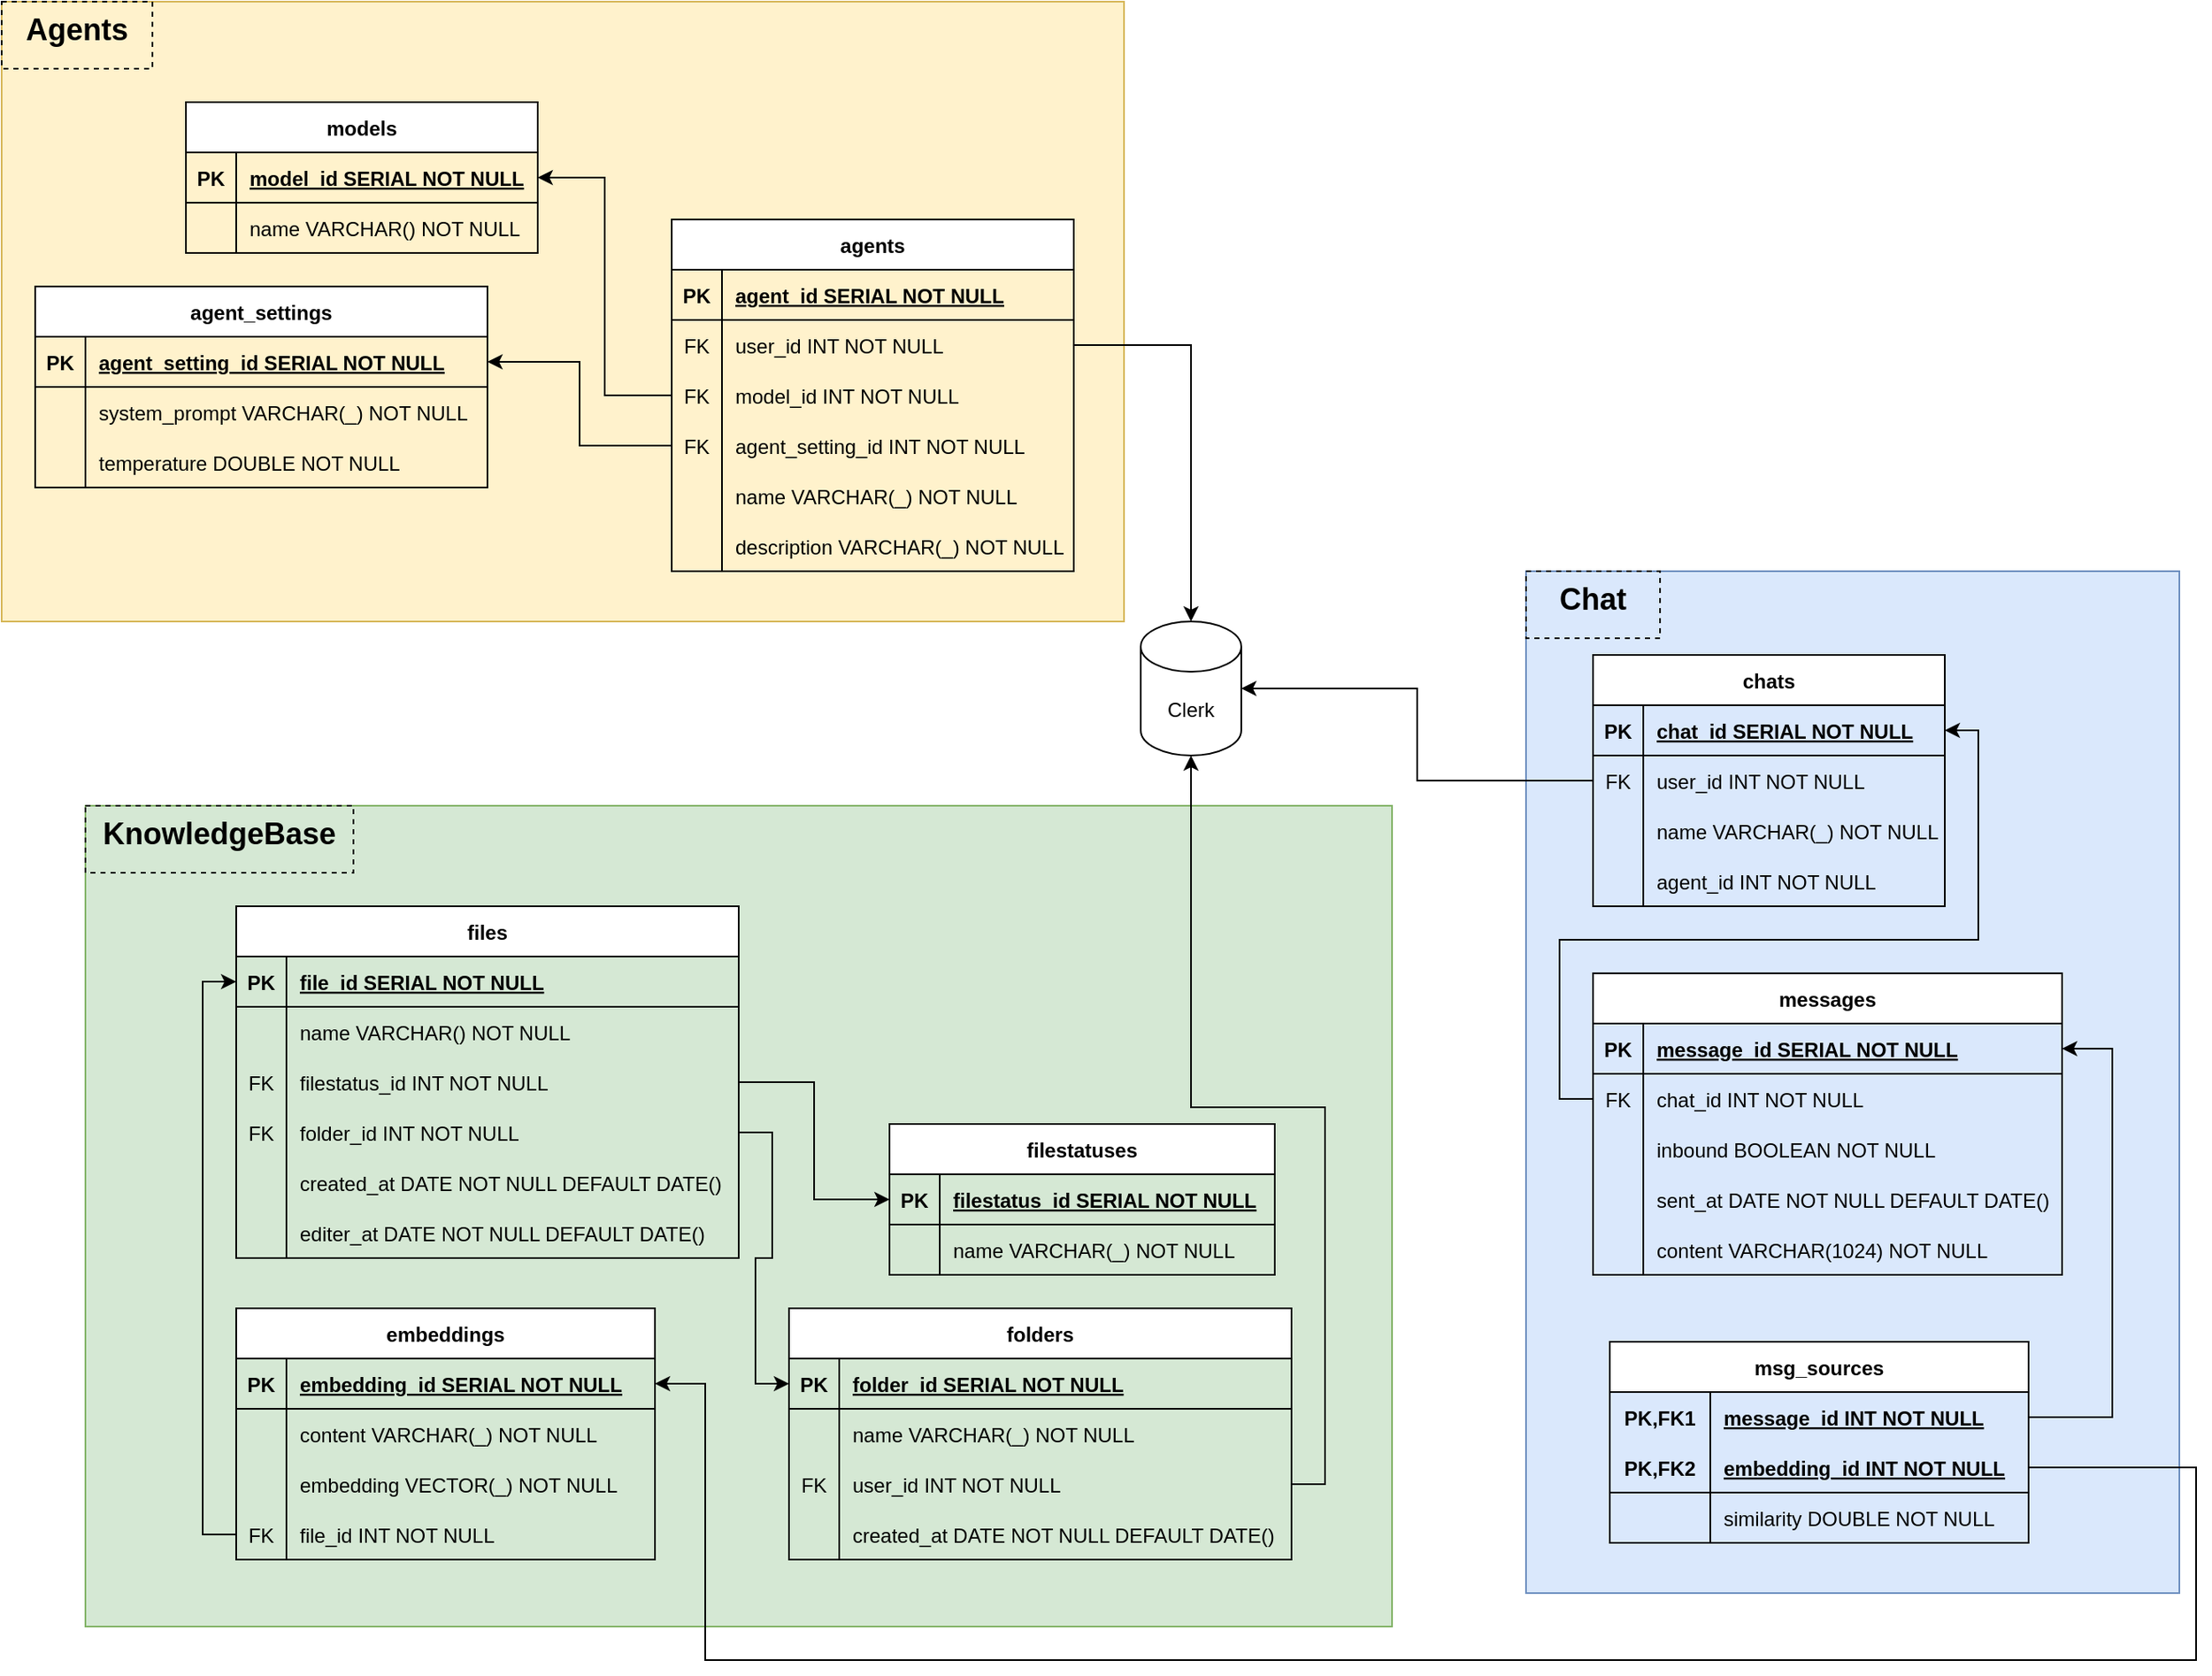 <mxfile version="20.7.4" type="device"><diagram id="R2lEEEUBdFMjLlhIrx00" name="Page-1"><mxGraphModel dx="3102" dy="2002" grid="1" gridSize="10" guides="1" tooltips="1" connect="1" arrows="1" fold="1" page="1" pageScale="1" pageWidth="850" pageHeight="1100" math="0" shadow="0" extFonts="Permanent Marker^https://fonts.googleapis.com/css?family=Permanent+Marker"><root><mxCell id="0"/><mxCell id="1" parent="0"/><mxCell id="y7UQ3HPfidDf8uM32v_z-176" value="" style="rounded=0;whiteSpace=wrap;html=1;sketch=0;hachureGap=4;jiggle=2;curveFitting=1;fontFamily=Helvetica;fontSize=12;fillColor=#fff2cc;strokeColor=#d6b656;" parent="1" vertex="1"><mxGeometry x="-760" y="-310" width="670" height="370" as="geometry"/></mxCell><mxCell id="y7UQ3HPfidDf8uM32v_z-125" value="" style="rounded=0;whiteSpace=wrap;html=1;sketch=0;hachureGap=4;jiggle=2;curveFitting=1;fontFamily=Helvetica;fontSize=12;fillColor=#dae8fc;strokeColor=#6c8ebf;" parent="1" vertex="1"><mxGeometry x="150" y="30" width="390" height="610" as="geometry"/></mxCell><mxCell id="y7UQ3HPfidDf8uM32v_z-81" value="" style="rounded=0;whiteSpace=wrap;html=1;glass=0;shadow=0;fillColor=#d5e8d4;strokeColor=#82b366;" parent="1" vertex="1"><mxGeometry x="-710" y="170" width="780" height="490" as="geometry"/></mxCell><mxCell id="u6-7gIGGyi20S_E8G9i2-14" value="messages" style="shape=table;startSize=30;container=1;collapsible=1;childLayout=tableLayout;fixedRows=1;rowLines=0;fontStyle=1;align=center;resizeLast=1;" parent="1" vertex="1"><mxGeometry x="190" y="270" width="280" height="180" as="geometry"/></mxCell><mxCell id="u6-7gIGGyi20S_E8G9i2-15" value="" style="shape=tableRow;horizontal=0;startSize=0;swimlaneHead=0;swimlaneBody=0;fillColor=none;collapsible=0;dropTarget=0;points=[[0,0.5],[1,0.5]];portConstraint=eastwest;top=0;left=0;right=0;bottom=1;" parent="u6-7gIGGyi20S_E8G9i2-14" vertex="1"><mxGeometry y="30" width="280" height="30" as="geometry"/></mxCell><mxCell id="u6-7gIGGyi20S_E8G9i2-16" value="PK" style="shape=partialRectangle;connectable=0;fillColor=none;top=0;left=0;bottom=0;right=0;fontStyle=1;overflow=hidden;" parent="u6-7gIGGyi20S_E8G9i2-15" vertex="1"><mxGeometry width="30" height="30" as="geometry"><mxRectangle width="30" height="30" as="alternateBounds"/></mxGeometry></mxCell><mxCell id="u6-7gIGGyi20S_E8G9i2-17" value="message_id SERIAL NOT NULL" style="shape=partialRectangle;connectable=0;fillColor=none;top=0;left=0;bottom=0;right=0;align=left;spacingLeft=6;fontStyle=5;overflow=hidden;" parent="u6-7gIGGyi20S_E8G9i2-15" vertex="1"><mxGeometry x="30" width="250" height="30" as="geometry"><mxRectangle width="250" height="30" as="alternateBounds"/></mxGeometry></mxCell><mxCell id="u6-7gIGGyi20S_E8G9i2-18" value="" style="shape=tableRow;horizontal=0;startSize=0;swimlaneHead=0;swimlaneBody=0;fillColor=none;collapsible=0;dropTarget=0;points=[[0,0.5],[1,0.5]];portConstraint=eastwest;top=0;left=0;right=0;bottom=0;" parent="u6-7gIGGyi20S_E8G9i2-14" vertex="1"><mxGeometry y="60" width="280" height="30" as="geometry"/></mxCell><mxCell id="u6-7gIGGyi20S_E8G9i2-19" value="FK" style="shape=partialRectangle;connectable=0;fillColor=none;top=0;left=0;bottom=0;right=0;editable=1;overflow=hidden;" parent="u6-7gIGGyi20S_E8G9i2-18" vertex="1"><mxGeometry width="30" height="30" as="geometry"><mxRectangle width="30" height="30" as="alternateBounds"/></mxGeometry></mxCell><mxCell id="u6-7gIGGyi20S_E8G9i2-20" value="chat_id INT NOT NULL" style="shape=partialRectangle;connectable=0;fillColor=none;top=0;left=0;bottom=0;right=0;align=left;spacingLeft=6;overflow=hidden;" parent="u6-7gIGGyi20S_E8G9i2-18" vertex="1"><mxGeometry x="30" width="250" height="30" as="geometry"><mxRectangle width="250" height="30" as="alternateBounds"/></mxGeometry></mxCell><mxCell id="u6-7gIGGyi20S_E8G9i2-21" value="" style="shape=tableRow;horizontal=0;startSize=0;swimlaneHead=0;swimlaneBody=0;fillColor=none;collapsible=0;dropTarget=0;points=[[0,0.5],[1,0.5]];portConstraint=eastwest;top=0;left=0;right=0;bottom=0;" parent="u6-7gIGGyi20S_E8G9i2-14" vertex="1"><mxGeometry y="90" width="280" height="30" as="geometry"/></mxCell><mxCell id="u6-7gIGGyi20S_E8G9i2-22" value="" style="shape=partialRectangle;connectable=0;fillColor=none;top=0;left=0;bottom=0;right=0;editable=1;overflow=hidden;" parent="u6-7gIGGyi20S_E8G9i2-21" vertex="1"><mxGeometry width="30" height="30" as="geometry"><mxRectangle width="30" height="30" as="alternateBounds"/></mxGeometry></mxCell><mxCell id="u6-7gIGGyi20S_E8G9i2-23" value="inbound BOOLEAN NOT NULL" style="shape=partialRectangle;connectable=0;fillColor=none;top=0;left=0;bottom=0;right=0;align=left;spacingLeft=6;overflow=hidden;" parent="u6-7gIGGyi20S_E8G9i2-21" vertex="1"><mxGeometry x="30" width="250" height="30" as="geometry"><mxRectangle width="250" height="30" as="alternateBounds"/></mxGeometry></mxCell><mxCell id="u6-7gIGGyi20S_E8G9i2-24" value="" style="shape=tableRow;horizontal=0;startSize=0;swimlaneHead=0;swimlaneBody=0;fillColor=none;collapsible=0;dropTarget=0;points=[[0,0.5],[1,0.5]];portConstraint=eastwest;top=0;left=0;right=0;bottom=0;" parent="u6-7gIGGyi20S_E8G9i2-14" vertex="1"><mxGeometry y="120" width="280" height="30" as="geometry"/></mxCell><mxCell id="u6-7gIGGyi20S_E8G9i2-25" value="" style="shape=partialRectangle;connectable=0;fillColor=none;top=0;left=0;bottom=0;right=0;editable=1;overflow=hidden;" parent="u6-7gIGGyi20S_E8G9i2-24" vertex="1"><mxGeometry width="30" height="30" as="geometry"><mxRectangle width="30" height="30" as="alternateBounds"/></mxGeometry></mxCell><mxCell id="u6-7gIGGyi20S_E8G9i2-26" value="sent_at DATE NOT NULL DEFAULT DATE()" style="shape=partialRectangle;connectable=0;fillColor=none;top=0;left=0;bottom=0;right=0;align=left;spacingLeft=6;overflow=hidden;" parent="u6-7gIGGyi20S_E8G9i2-24" vertex="1"><mxGeometry x="30" width="250" height="30" as="geometry"><mxRectangle width="250" height="30" as="alternateBounds"/></mxGeometry></mxCell><mxCell id="y7UQ3HPfidDf8uM32v_z-7" value="" style="shape=tableRow;horizontal=0;startSize=0;swimlaneHead=0;swimlaneBody=0;fillColor=none;collapsible=0;dropTarget=0;points=[[0,0.5],[1,0.5]];portConstraint=eastwest;top=0;left=0;right=0;bottom=0;" parent="u6-7gIGGyi20S_E8G9i2-14" vertex="1"><mxGeometry y="150" width="280" height="30" as="geometry"/></mxCell><mxCell id="y7UQ3HPfidDf8uM32v_z-8" value="" style="shape=partialRectangle;connectable=0;fillColor=none;top=0;left=0;bottom=0;right=0;editable=1;overflow=hidden;" parent="y7UQ3HPfidDf8uM32v_z-7" vertex="1"><mxGeometry width="30" height="30" as="geometry"><mxRectangle width="30" height="30" as="alternateBounds"/></mxGeometry></mxCell><mxCell id="y7UQ3HPfidDf8uM32v_z-9" value="content VARCHAR(1024) NOT NULL" style="shape=partialRectangle;connectable=0;fillColor=none;top=0;left=0;bottom=0;right=0;align=left;spacingLeft=6;overflow=hidden;" parent="y7UQ3HPfidDf8uM32v_z-7" vertex="1"><mxGeometry x="30" width="250" height="30" as="geometry"><mxRectangle width="250" height="30" as="alternateBounds"/></mxGeometry></mxCell><mxCell id="u6-7gIGGyi20S_E8G9i2-28" value="embeddings" style="shape=table;startSize=30;container=1;collapsible=1;childLayout=tableLayout;fixedRows=1;rowLines=0;fontStyle=1;align=center;resizeLast=1;" parent="1" vertex="1"><mxGeometry x="-620" y="470" width="250" height="150" as="geometry"/></mxCell><mxCell id="u6-7gIGGyi20S_E8G9i2-29" value="" style="shape=tableRow;horizontal=0;startSize=0;swimlaneHead=0;swimlaneBody=0;fillColor=none;collapsible=0;dropTarget=0;points=[[0,0.5],[1,0.5]];portConstraint=eastwest;top=0;left=0;right=0;bottom=1;" parent="u6-7gIGGyi20S_E8G9i2-28" vertex="1"><mxGeometry y="30" width="250" height="30" as="geometry"/></mxCell><mxCell id="u6-7gIGGyi20S_E8G9i2-30" value="PK" style="shape=partialRectangle;connectable=0;fillColor=none;top=0;left=0;bottom=0;right=0;fontStyle=1;overflow=hidden;" parent="u6-7gIGGyi20S_E8G9i2-29" vertex="1"><mxGeometry width="30" height="30" as="geometry"><mxRectangle width="30" height="30" as="alternateBounds"/></mxGeometry></mxCell><mxCell id="u6-7gIGGyi20S_E8G9i2-31" value="embedding_id SERIAL NOT NULL" style="shape=partialRectangle;connectable=0;fillColor=none;top=0;left=0;bottom=0;right=0;align=left;spacingLeft=6;fontStyle=5;overflow=hidden;" parent="u6-7gIGGyi20S_E8G9i2-29" vertex="1"><mxGeometry x="30" width="220" height="30" as="geometry"><mxRectangle width="220" height="30" as="alternateBounds"/></mxGeometry></mxCell><mxCell id="u6-7gIGGyi20S_E8G9i2-32" value="" style="shape=tableRow;horizontal=0;startSize=0;swimlaneHead=0;swimlaneBody=0;fillColor=none;collapsible=0;dropTarget=0;points=[[0,0.5],[1,0.5]];portConstraint=eastwest;top=0;left=0;right=0;bottom=0;" parent="u6-7gIGGyi20S_E8G9i2-28" vertex="1"><mxGeometry y="60" width="250" height="30" as="geometry"/></mxCell><mxCell id="u6-7gIGGyi20S_E8G9i2-33" value="" style="shape=partialRectangle;connectable=0;fillColor=none;top=0;left=0;bottom=0;right=0;editable=1;overflow=hidden;" parent="u6-7gIGGyi20S_E8G9i2-32" vertex="1"><mxGeometry width="30" height="30" as="geometry"><mxRectangle width="30" height="30" as="alternateBounds"/></mxGeometry></mxCell><mxCell id="u6-7gIGGyi20S_E8G9i2-34" value="content VARCHAR(_) NOT NULL" style="shape=partialRectangle;connectable=0;fillColor=none;top=0;left=0;bottom=0;right=0;align=left;spacingLeft=6;overflow=hidden;" parent="u6-7gIGGyi20S_E8G9i2-32" vertex="1"><mxGeometry x="30" width="220" height="30" as="geometry"><mxRectangle width="220" height="30" as="alternateBounds"/></mxGeometry></mxCell><mxCell id="u6-7gIGGyi20S_E8G9i2-35" value="" style="shape=tableRow;horizontal=0;startSize=0;swimlaneHead=0;swimlaneBody=0;fillColor=none;collapsible=0;dropTarget=0;points=[[0,0.5],[1,0.5]];portConstraint=eastwest;top=0;left=0;right=0;bottom=0;" parent="u6-7gIGGyi20S_E8G9i2-28" vertex="1"><mxGeometry y="90" width="250" height="30" as="geometry"/></mxCell><mxCell id="u6-7gIGGyi20S_E8G9i2-36" value="" style="shape=partialRectangle;connectable=0;fillColor=none;top=0;left=0;bottom=0;right=0;editable=1;overflow=hidden;" parent="u6-7gIGGyi20S_E8G9i2-35" vertex="1"><mxGeometry width="30" height="30" as="geometry"><mxRectangle width="30" height="30" as="alternateBounds"/></mxGeometry></mxCell><mxCell id="u6-7gIGGyi20S_E8G9i2-37" value="embedding VECTOR(_) NOT NULL" style="shape=partialRectangle;connectable=0;fillColor=none;top=0;left=0;bottom=0;right=0;align=left;spacingLeft=6;overflow=hidden;" parent="u6-7gIGGyi20S_E8G9i2-35" vertex="1"><mxGeometry x="30" width="220" height="30" as="geometry"><mxRectangle width="220" height="30" as="alternateBounds"/></mxGeometry></mxCell><mxCell id="y7UQ3HPfidDf8uM32v_z-1" value="" style="shape=tableRow;horizontal=0;startSize=0;swimlaneHead=0;swimlaneBody=0;fillColor=none;collapsible=0;dropTarget=0;points=[[0,0.5],[1,0.5]];portConstraint=eastwest;top=0;left=0;right=0;bottom=0;" parent="u6-7gIGGyi20S_E8G9i2-28" vertex="1"><mxGeometry y="120" width="250" height="30" as="geometry"/></mxCell><mxCell id="y7UQ3HPfidDf8uM32v_z-2" value="FK" style="shape=partialRectangle;connectable=0;fillColor=none;top=0;left=0;bottom=0;right=0;editable=1;overflow=hidden;" parent="y7UQ3HPfidDf8uM32v_z-1" vertex="1"><mxGeometry width="30" height="30" as="geometry"><mxRectangle width="30" height="30" as="alternateBounds"/></mxGeometry></mxCell><mxCell id="y7UQ3HPfidDf8uM32v_z-3" value="file_id INT NOT NULL" style="shape=partialRectangle;connectable=0;fillColor=none;top=0;left=0;bottom=0;right=0;align=left;spacingLeft=6;overflow=hidden;" parent="y7UQ3HPfidDf8uM32v_z-1" vertex="1"><mxGeometry x="30" width="220" height="30" as="geometry"><mxRectangle width="220" height="30" as="alternateBounds"/></mxGeometry></mxCell><mxCell id="y7UQ3HPfidDf8uM32v_z-10" value="Clerk" style="shape=cylinder3;whiteSpace=wrap;html=1;boundedLbl=1;backgroundOutline=1;size=15;" parent="1" vertex="1"><mxGeometry x="-80" y="60" width="60" height="80" as="geometry"/></mxCell><mxCell id="y7UQ3HPfidDf8uM32v_z-13" value="files" style="shape=table;startSize=30;container=1;collapsible=1;childLayout=tableLayout;fixedRows=1;rowLines=0;fontStyle=1;align=center;resizeLast=1;" parent="1" vertex="1"><mxGeometry x="-620" y="230" width="300" height="210" as="geometry"/></mxCell><mxCell id="y7UQ3HPfidDf8uM32v_z-14" value="" style="shape=tableRow;horizontal=0;startSize=0;swimlaneHead=0;swimlaneBody=0;fillColor=none;collapsible=0;dropTarget=0;points=[[0,0.5],[1,0.5]];portConstraint=eastwest;top=0;left=0;right=0;bottom=1;" parent="y7UQ3HPfidDf8uM32v_z-13" vertex="1"><mxGeometry y="30" width="300" height="30" as="geometry"/></mxCell><mxCell id="y7UQ3HPfidDf8uM32v_z-15" value="PK" style="shape=partialRectangle;connectable=0;fillColor=none;top=0;left=0;bottom=0;right=0;fontStyle=1;overflow=hidden;" parent="y7UQ3HPfidDf8uM32v_z-14" vertex="1"><mxGeometry width="30" height="30" as="geometry"><mxRectangle width="30" height="30" as="alternateBounds"/></mxGeometry></mxCell><mxCell id="y7UQ3HPfidDf8uM32v_z-16" value="file_id SERIAL NOT NULL" style="shape=partialRectangle;connectable=0;fillColor=none;top=0;left=0;bottom=0;right=0;align=left;spacingLeft=6;fontStyle=5;overflow=hidden;" parent="y7UQ3HPfidDf8uM32v_z-14" vertex="1"><mxGeometry x="30" width="270" height="30" as="geometry"><mxRectangle width="270" height="30" as="alternateBounds"/></mxGeometry></mxCell><mxCell id="y7UQ3HPfidDf8uM32v_z-17" value="" style="shape=tableRow;horizontal=0;startSize=0;swimlaneHead=0;swimlaneBody=0;fillColor=none;collapsible=0;dropTarget=0;points=[[0,0.5],[1,0.5]];portConstraint=eastwest;top=0;left=0;right=0;bottom=0;" parent="y7UQ3HPfidDf8uM32v_z-13" vertex="1"><mxGeometry y="60" width="300" height="30" as="geometry"/></mxCell><mxCell id="y7UQ3HPfidDf8uM32v_z-18" value="" style="shape=partialRectangle;connectable=0;fillColor=none;top=0;left=0;bottom=0;right=0;editable=1;overflow=hidden;" parent="y7UQ3HPfidDf8uM32v_z-17" vertex="1"><mxGeometry width="30" height="30" as="geometry"><mxRectangle width="30" height="30" as="alternateBounds"/></mxGeometry></mxCell><mxCell id="y7UQ3HPfidDf8uM32v_z-19" value="name VARCHAR() NOT NULL" style="shape=partialRectangle;connectable=0;fillColor=none;top=0;left=0;bottom=0;right=0;align=left;spacingLeft=6;overflow=hidden;" parent="y7UQ3HPfidDf8uM32v_z-17" vertex="1"><mxGeometry x="30" width="270" height="30" as="geometry"><mxRectangle width="270" height="30" as="alternateBounds"/></mxGeometry></mxCell><mxCell id="y7UQ3HPfidDf8uM32v_z-26" value="" style="shape=tableRow;horizontal=0;startSize=0;swimlaneHead=0;swimlaneBody=0;fillColor=none;collapsible=0;dropTarget=0;points=[[0,0.5],[1,0.5]];portConstraint=eastwest;top=0;left=0;right=0;bottom=0;" parent="y7UQ3HPfidDf8uM32v_z-13" vertex="1"><mxGeometry y="90" width="300" height="30" as="geometry"/></mxCell><mxCell id="y7UQ3HPfidDf8uM32v_z-27" value="FK" style="shape=partialRectangle;connectable=0;fillColor=none;top=0;left=0;bottom=0;right=0;editable=1;overflow=hidden;" parent="y7UQ3HPfidDf8uM32v_z-26" vertex="1"><mxGeometry width="30" height="30" as="geometry"><mxRectangle width="30" height="30" as="alternateBounds"/></mxGeometry></mxCell><mxCell id="y7UQ3HPfidDf8uM32v_z-28" value="filestatus_id INT NOT NULL" style="shape=partialRectangle;connectable=0;fillColor=none;top=0;left=0;bottom=0;right=0;align=left;spacingLeft=6;overflow=hidden;" parent="y7UQ3HPfidDf8uM32v_z-26" vertex="1"><mxGeometry x="30" width="270" height="30" as="geometry"><mxRectangle width="270" height="30" as="alternateBounds"/></mxGeometry></mxCell><mxCell id="y7UQ3HPfidDf8uM32v_z-44" value="" style="shape=tableRow;horizontal=0;startSize=0;swimlaneHead=0;swimlaneBody=0;fillColor=none;collapsible=0;dropTarget=0;points=[[0,0.5],[1,0.5]];portConstraint=eastwest;top=0;left=0;right=0;bottom=0;" parent="y7UQ3HPfidDf8uM32v_z-13" vertex="1"><mxGeometry y="120" width="300" height="30" as="geometry"/></mxCell><mxCell id="y7UQ3HPfidDf8uM32v_z-45" value="FK" style="shape=partialRectangle;connectable=0;fillColor=none;top=0;left=0;bottom=0;right=0;editable=1;overflow=hidden;" parent="y7UQ3HPfidDf8uM32v_z-44" vertex="1"><mxGeometry width="30" height="30" as="geometry"><mxRectangle width="30" height="30" as="alternateBounds"/></mxGeometry></mxCell><mxCell id="y7UQ3HPfidDf8uM32v_z-46" value="folder_id INT NOT NULL" style="shape=partialRectangle;connectable=0;fillColor=none;top=0;left=0;bottom=0;right=0;align=left;spacingLeft=6;overflow=hidden;" parent="y7UQ3HPfidDf8uM32v_z-44" vertex="1"><mxGeometry x="30" width="270" height="30" as="geometry"><mxRectangle width="270" height="30" as="alternateBounds"/></mxGeometry></mxCell><mxCell id="y7UQ3HPfidDf8uM32v_z-20" value="" style="shape=tableRow;horizontal=0;startSize=0;swimlaneHead=0;swimlaneBody=0;fillColor=none;collapsible=0;dropTarget=0;points=[[0,0.5],[1,0.5]];portConstraint=eastwest;top=0;left=0;right=0;bottom=0;" parent="y7UQ3HPfidDf8uM32v_z-13" vertex="1"><mxGeometry y="150" width="300" height="30" as="geometry"/></mxCell><mxCell id="y7UQ3HPfidDf8uM32v_z-21" value="" style="shape=partialRectangle;connectable=0;fillColor=none;top=0;left=0;bottom=0;right=0;editable=1;overflow=hidden;" parent="y7UQ3HPfidDf8uM32v_z-20" vertex="1"><mxGeometry width="30" height="30" as="geometry"><mxRectangle width="30" height="30" as="alternateBounds"/></mxGeometry></mxCell><mxCell id="y7UQ3HPfidDf8uM32v_z-22" value="created_at DATE NOT NULL DEFAULT DATE()" style="shape=partialRectangle;connectable=0;fillColor=none;top=0;left=0;bottom=0;right=0;align=left;spacingLeft=6;overflow=hidden;" parent="y7UQ3HPfidDf8uM32v_z-20" vertex="1"><mxGeometry x="30" width="270" height="30" as="geometry"><mxRectangle width="270" height="30" as="alternateBounds"/></mxGeometry></mxCell><mxCell id="y7UQ3HPfidDf8uM32v_z-23" value="" style="shape=tableRow;horizontal=0;startSize=0;swimlaneHead=0;swimlaneBody=0;fillColor=none;collapsible=0;dropTarget=0;points=[[0,0.5],[1,0.5]];portConstraint=eastwest;top=0;left=0;right=0;bottom=0;" parent="y7UQ3HPfidDf8uM32v_z-13" vertex="1"><mxGeometry y="180" width="300" height="30" as="geometry"/></mxCell><mxCell id="y7UQ3HPfidDf8uM32v_z-24" value="" style="shape=partialRectangle;connectable=0;fillColor=none;top=0;left=0;bottom=0;right=0;editable=1;overflow=hidden;" parent="y7UQ3HPfidDf8uM32v_z-23" vertex="1"><mxGeometry width="30" height="30" as="geometry"><mxRectangle width="30" height="30" as="alternateBounds"/></mxGeometry></mxCell><mxCell id="y7UQ3HPfidDf8uM32v_z-25" value="editer_at DATE NOT NULL DEFAULT DATE()" style="shape=partialRectangle;connectable=0;fillColor=none;top=0;left=0;bottom=0;right=0;align=left;spacingLeft=6;overflow=hidden;" parent="y7UQ3HPfidDf8uM32v_z-23" vertex="1"><mxGeometry x="30" width="270" height="30" as="geometry"><mxRectangle width="270" height="30" as="alternateBounds"/></mxGeometry></mxCell><mxCell id="y7UQ3HPfidDf8uM32v_z-29" value="filestatuses" style="shape=table;startSize=30;container=1;collapsible=1;childLayout=tableLayout;fixedRows=1;rowLines=0;fontStyle=1;align=center;resizeLast=1;" parent="1" vertex="1"><mxGeometry x="-230" y="360" width="230" height="90" as="geometry"/></mxCell><mxCell id="y7UQ3HPfidDf8uM32v_z-30" value="" style="shape=tableRow;horizontal=0;startSize=0;swimlaneHead=0;swimlaneBody=0;fillColor=none;collapsible=0;dropTarget=0;points=[[0,0.5],[1,0.5]];portConstraint=eastwest;top=0;left=0;right=0;bottom=1;" parent="y7UQ3HPfidDf8uM32v_z-29" vertex="1"><mxGeometry y="30" width="230" height="30" as="geometry"/></mxCell><mxCell id="y7UQ3HPfidDf8uM32v_z-31" value="PK" style="shape=partialRectangle;connectable=0;fillColor=none;top=0;left=0;bottom=0;right=0;fontStyle=1;overflow=hidden;" parent="y7UQ3HPfidDf8uM32v_z-30" vertex="1"><mxGeometry width="30" height="30" as="geometry"><mxRectangle width="30" height="30" as="alternateBounds"/></mxGeometry></mxCell><mxCell id="y7UQ3HPfidDf8uM32v_z-32" value="filestatus_id SERIAL NOT NULL" style="shape=partialRectangle;connectable=0;fillColor=none;top=0;left=0;bottom=0;right=0;align=left;spacingLeft=6;fontStyle=5;overflow=hidden;" parent="y7UQ3HPfidDf8uM32v_z-30" vertex="1"><mxGeometry x="30" width="200" height="30" as="geometry"><mxRectangle width="200" height="30" as="alternateBounds"/></mxGeometry></mxCell><mxCell id="y7UQ3HPfidDf8uM32v_z-33" value="" style="shape=tableRow;horizontal=0;startSize=0;swimlaneHead=0;swimlaneBody=0;fillColor=none;collapsible=0;dropTarget=0;points=[[0,0.5],[1,0.5]];portConstraint=eastwest;top=0;left=0;right=0;bottom=0;" parent="y7UQ3HPfidDf8uM32v_z-29" vertex="1"><mxGeometry y="60" width="230" height="30" as="geometry"/></mxCell><mxCell id="y7UQ3HPfidDf8uM32v_z-34" value="" style="shape=partialRectangle;connectable=0;fillColor=none;top=0;left=0;bottom=0;right=0;editable=1;overflow=hidden;" parent="y7UQ3HPfidDf8uM32v_z-33" vertex="1"><mxGeometry width="30" height="30" as="geometry"><mxRectangle width="30" height="30" as="alternateBounds"/></mxGeometry></mxCell><mxCell id="y7UQ3HPfidDf8uM32v_z-35" value="name VARCHAR(_) NOT NULL" style="shape=partialRectangle;connectable=0;fillColor=none;top=0;left=0;bottom=0;right=0;align=left;spacingLeft=6;overflow=hidden;" parent="y7UQ3HPfidDf8uM32v_z-33" vertex="1"><mxGeometry x="30" width="200" height="30" as="geometry"><mxRectangle width="200" height="30" as="alternateBounds"/></mxGeometry></mxCell><mxCell id="y7UQ3HPfidDf8uM32v_z-42" style="edgeStyle=orthogonalEdgeStyle;rounded=0;orthogonalLoop=1;jettySize=auto;html=1;" parent="1" source="y7UQ3HPfidDf8uM32v_z-26" target="y7UQ3HPfidDf8uM32v_z-30" edge="1"><mxGeometry relative="1" as="geometry"/></mxCell><mxCell id="y7UQ3HPfidDf8uM32v_z-43" style="edgeStyle=orthogonalEdgeStyle;rounded=0;orthogonalLoop=1;jettySize=auto;html=1;exitX=0;exitY=0.5;exitDx=0;exitDy=0;entryX=0;entryY=0.5;entryDx=0;entryDy=0;" parent="1" source="y7UQ3HPfidDf8uM32v_z-1" target="y7UQ3HPfidDf8uM32v_z-14" edge="1"><mxGeometry relative="1" as="geometry"/></mxCell><mxCell id="y7UQ3HPfidDf8uM32v_z-47" value="folders" style="shape=table;startSize=30;container=1;collapsible=1;childLayout=tableLayout;fixedRows=1;rowLines=0;fontStyle=1;align=center;resizeLast=1;" parent="1" vertex="1"><mxGeometry x="-290" y="470" width="300" height="150" as="geometry"/></mxCell><mxCell id="y7UQ3HPfidDf8uM32v_z-48" value="" style="shape=tableRow;horizontal=0;startSize=0;swimlaneHead=0;swimlaneBody=0;fillColor=none;collapsible=0;dropTarget=0;points=[[0,0.5],[1,0.5]];portConstraint=eastwest;top=0;left=0;right=0;bottom=1;" parent="y7UQ3HPfidDf8uM32v_z-47" vertex="1"><mxGeometry y="30" width="300" height="30" as="geometry"/></mxCell><mxCell id="y7UQ3HPfidDf8uM32v_z-49" value="PK" style="shape=partialRectangle;connectable=0;fillColor=none;top=0;left=0;bottom=0;right=0;fontStyle=1;overflow=hidden;" parent="y7UQ3HPfidDf8uM32v_z-48" vertex="1"><mxGeometry width="30" height="30" as="geometry"><mxRectangle width="30" height="30" as="alternateBounds"/></mxGeometry></mxCell><mxCell id="y7UQ3HPfidDf8uM32v_z-50" value="folder_id SERIAL NOT NULL" style="shape=partialRectangle;connectable=0;fillColor=none;top=0;left=0;bottom=0;right=0;align=left;spacingLeft=6;fontStyle=5;overflow=hidden;" parent="y7UQ3HPfidDf8uM32v_z-48" vertex="1"><mxGeometry x="30" width="270" height="30" as="geometry"><mxRectangle width="270" height="30" as="alternateBounds"/></mxGeometry></mxCell><mxCell id="y7UQ3HPfidDf8uM32v_z-51" value="" style="shape=tableRow;horizontal=0;startSize=0;swimlaneHead=0;swimlaneBody=0;fillColor=none;collapsible=0;dropTarget=0;points=[[0,0.5],[1,0.5]];portConstraint=eastwest;top=0;left=0;right=0;bottom=0;" parent="y7UQ3HPfidDf8uM32v_z-47" vertex="1"><mxGeometry y="60" width="300" height="30" as="geometry"/></mxCell><mxCell id="y7UQ3HPfidDf8uM32v_z-52" value="" style="shape=partialRectangle;connectable=0;fillColor=none;top=0;left=0;bottom=0;right=0;editable=1;overflow=hidden;" parent="y7UQ3HPfidDf8uM32v_z-51" vertex="1"><mxGeometry width="30" height="30" as="geometry"><mxRectangle width="30" height="30" as="alternateBounds"/></mxGeometry></mxCell><mxCell id="y7UQ3HPfidDf8uM32v_z-53" value="name VARCHAR(_) NOT NULL" style="shape=partialRectangle;connectable=0;fillColor=none;top=0;left=0;bottom=0;right=0;align=left;spacingLeft=6;overflow=hidden;" parent="y7UQ3HPfidDf8uM32v_z-51" vertex="1"><mxGeometry x="30" width="270" height="30" as="geometry"><mxRectangle width="270" height="30" as="alternateBounds"/></mxGeometry></mxCell><mxCell id="y7UQ3HPfidDf8uM32v_z-54" value="" style="shape=tableRow;horizontal=0;startSize=0;swimlaneHead=0;swimlaneBody=0;fillColor=none;collapsible=0;dropTarget=0;points=[[0,0.5],[1,0.5]];portConstraint=eastwest;top=0;left=0;right=0;bottom=0;" parent="y7UQ3HPfidDf8uM32v_z-47" vertex="1"><mxGeometry y="90" width="300" height="30" as="geometry"/></mxCell><mxCell id="y7UQ3HPfidDf8uM32v_z-55" value="FK" style="shape=partialRectangle;connectable=0;fillColor=none;top=0;left=0;bottom=0;right=0;editable=1;overflow=hidden;" parent="y7UQ3HPfidDf8uM32v_z-54" vertex="1"><mxGeometry width="30" height="30" as="geometry"><mxRectangle width="30" height="30" as="alternateBounds"/></mxGeometry></mxCell><mxCell id="y7UQ3HPfidDf8uM32v_z-56" value="user_id INT NOT NULL" style="shape=partialRectangle;connectable=0;fillColor=none;top=0;left=0;bottom=0;right=0;align=left;spacingLeft=6;overflow=hidden;" parent="y7UQ3HPfidDf8uM32v_z-54" vertex="1"><mxGeometry x="30" width="270" height="30" as="geometry"><mxRectangle width="270" height="30" as="alternateBounds"/></mxGeometry></mxCell><mxCell id="y7UQ3HPfidDf8uM32v_z-63" value="" style="shape=tableRow;horizontal=0;startSize=0;swimlaneHead=0;swimlaneBody=0;fillColor=none;collapsible=0;dropTarget=0;points=[[0,0.5],[1,0.5]];portConstraint=eastwest;top=0;left=0;right=0;bottom=0;" parent="y7UQ3HPfidDf8uM32v_z-47" vertex="1"><mxGeometry y="120" width="300" height="30" as="geometry"/></mxCell><mxCell id="y7UQ3HPfidDf8uM32v_z-64" value="" style="shape=partialRectangle;connectable=0;fillColor=none;top=0;left=0;bottom=0;right=0;editable=1;overflow=hidden;" parent="y7UQ3HPfidDf8uM32v_z-63" vertex="1"><mxGeometry width="30" height="30" as="geometry"><mxRectangle width="30" height="30" as="alternateBounds"/></mxGeometry></mxCell><mxCell id="y7UQ3HPfidDf8uM32v_z-65" value="created_at DATE NOT NULL DEFAULT DATE()" style="shape=partialRectangle;connectable=0;fillColor=none;top=0;left=0;bottom=0;right=0;align=left;spacingLeft=6;overflow=hidden;" parent="y7UQ3HPfidDf8uM32v_z-63" vertex="1"><mxGeometry x="30" width="270" height="30" as="geometry"><mxRectangle width="270" height="30" as="alternateBounds"/></mxGeometry></mxCell><mxCell id="y7UQ3HPfidDf8uM32v_z-60" style="edgeStyle=orthogonalEdgeStyle;rounded=0;orthogonalLoop=1;jettySize=auto;html=1;" parent="1" source="y7UQ3HPfidDf8uM32v_z-44" target="y7UQ3HPfidDf8uM32v_z-48" edge="1"><mxGeometry relative="1" as="geometry"/></mxCell><mxCell id="y7UQ3HPfidDf8uM32v_z-61" style="edgeStyle=orthogonalEdgeStyle;rounded=0;orthogonalLoop=1;jettySize=auto;html=1;exitX=1;exitY=0.5;exitDx=0;exitDy=0;" parent="1" source="y7UQ3HPfidDf8uM32v_z-54" target="y7UQ3HPfidDf8uM32v_z-10" edge="1"><mxGeometry relative="1" as="geometry"/></mxCell><mxCell id="y7UQ3HPfidDf8uM32v_z-66" value="chats" style="shape=table;startSize=30;container=1;collapsible=1;childLayout=tableLayout;fixedRows=1;rowLines=0;fontStyle=1;align=center;resizeLast=1;" parent="1" vertex="1"><mxGeometry x="190" y="80" width="210" height="150" as="geometry"/></mxCell><mxCell id="y7UQ3HPfidDf8uM32v_z-67" value="" style="shape=tableRow;horizontal=0;startSize=0;swimlaneHead=0;swimlaneBody=0;fillColor=none;collapsible=0;dropTarget=0;points=[[0,0.5],[1,0.5]];portConstraint=eastwest;top=0;left=0;right=0;bottom=1;" parent="y7UQ3HPfidDf8uM32v_z-66" vertex="1"><mxGeometry y="30" width="210" height="30" as="geometry"/></mxCell><mxCell id="y7UQ3HPfidDf8uM32v_z-68" value="PK" style="shape=partialRectangle;connectable=0;fillColor=none;top=0;left=0;bottom=0;right=0;fontStyle=1;overflow=hidden;" parent="y7UQ3HPfidDf8uM32v_z-67" vertex="1"><mxGeometry width="30" height="30" as="geometry"><mxRectangle width="30" height="30" as="alternateBounds"/></mxGeometry></mxCell><mxCell id="y7UQ3HPfidDf8uM32v_z-69" value="chat_id SERIAL NOT NULL" style="shape=partialRectangle;connectable=0;fillColor=none;top=0;left=0;bottom=0;right=0;align=left;spacingLeft=6;fontStyle=5;overflow=hidden;" parent="y7UQ3HPfidDf8uM32v_z-67" vertex="1"><mxGeometry x="30" width="180" height="30" as="geometry"><mxRectangle width="180" height="30" as="alternateBounds"/></mxGeometry></mxCell><mxCell id="y7UQ3HPfidDf8uM32v_z-70" value="" style="shape=tableRow;horizontal=0;startSize=0;swimlaneHead=0;swimlaneBody=0;fillColor=none;collapsible=0;dropTarget=0;points=[[0,0.5],[1,0.5]];portConstraint=eastwest;top=0;left=0;right=0;bottom=0;" parent="y7UQ3HPfidDf8uM32v_z-66" vertex="1"><mxGeometry y="60" width="210" height="30" as="geometry"/></mxCell><mxCell id="y7UQ3HPfidDf8uM32v_z-71" value="FK" style="shape=partialRectangle;connectable=0;fillColor=none;top=0;left=0;bottom=0;right=0;editable=1;overflow=hidden;" parent="y7UQ3HPfidDf8uM32v_z-70" vertex="1"><mxGeometry width="30" height="30" as="geometry"><mxRectangle width="30" height="30" as="alternateBounds"/></mxGeometry></mxCell><mxCell id="y7UQ3HPfidDf8uM32v_z-72" value="user_id INT NOT NULL" style="shape=partialRectangle;connectable=0;fillColor=none;top=0;left=0;bottom=0;right=0;align=left;spacingLeft=6;overflow=hidden;" parent="y7UQ3HPfidDf8uM32v_z-70" vertex="1"><mxGeometry x="30" width="180" height="30" as="geometry"><mxRectangle width="180" height="30" as="alternateBounds"/></mxGeometry></mxCell><mxCell id="y7UQ3HPfidDf8uM32v_z-73" value="" style="shape=tableRow;horizontal=0;startSize=0;swimlaneHead=0;swimlaneBody=0;fillColor=none;collapsible=0;dropTarget=0;points=[[0,0.5],[1,0.5]];portConstraint=eastwest;top=0;left=0;right=0;bottom=0;" parent="y7UQ3HPfidDf8uM32v_z-66" vertex="1"><mxGeometry y="90" width="210" height="30" as="geometry"/></mxCell><mxCell id="y7UQ3HPfidDf8uM32v_z-74" value="" style="shape=partialRectangle;connectable=0;fillColor=none;top=0;left=0;bottom=0;right=0;editable=1;overflow=hidden;" parent="y7UQ3HPfidDf8uM32v_z-73" vertex="1"><mxGeometry width="30" height="30" as="geometry"><mxRectangle width="30" height="30" as="alternateBounds"/></mxGeometry></mxCell><mxCell id="y7UQ3HPfidDf8uM32v_z-75" value="name VARCHAR(_) NOT NULL" style="shape=partialRectangle;connectable=0;fillColor=none;top=0;left=0;bottom=0;right=0;align=left;spacingLeft=6;overflow=hidden;" parent="y7UQ3HPfidDf8uM32v_z-73" vertex="1"><mxGeometry x="30" width="180" height="30" as="geometry"><mxRectangle width="180" height="30" as="alternateBounds"/></mxGeometry></mxCell><mxCell id="y7UQ3HPfidDf8uM32v_z-76" value="" style="shape=tableRow;horizontal=0;startSize=0;swimlaneHead=0;swimlaneBody=0;fillColor=none;collapsible=0;dropTarget=0;points=[[0,0.5],[1,0.5]];portConstraint=eastwest;top=0;left=0;right=0;bottom=0;" parent="y7UQ3HPfidDf8uM32v_z-66" vertex="1"><mxGeometry y="120" width="210" height="30" as="geometry"/></mxCell><mxCell id="y7UQ3HPfidDf8uM32v_z-77" value="" style="shape=partialRectangle;connectable=0;fillColor=none;top=0;left=0;bottom=0;right=0;editable=1;overflow=hidden;" parent="y7UQ3HPfidDf8uM32v_z-76" vertex="1"><mxGeometry width="30" height="30" as="geometry"><mxRectangle width="30" height="30" as="alternateBounds"/></mxGeometry></mxCell><mxCell id="y7UQ3HPfidDf8uM32v_z-78" value="agent_id INT NOT NULL" style="shape=partialRectangle;connectable=0;fillColor=none;top=0;left=0;bottom=0;right=0;align=left;spacingLeft=6;overflow=hidden;" parent="y7UQ3HPfidDf8uM32v_z-76" vertex="1"><mxGeometry x="30" width="180" height="30" as="geometry"><mxRectangle width="180" height="30" as="alternateBounds"/></mxGeometry></mxCell><mxCell id="y7UQ3HPfidDf8uM32v_z-79" style="edgeStyle=orthogonalEdgeStyle;rounded=0;orthogonalLoop=1;jettySize=auto;html=1;" parent="1" source="y7UQ3HPfidDf8uM32v_z-70" target="y7UQ3HPfidDf8uM32v_z-10" edge="1"><mxGeometry relative="1" as="geometry"/></mxCell><mxCell id="y7UQ3HPfidDf8uM32v_z-80" style="edgeStyle=orthogonalEdgeStyle;rounded=0;orthogonalLoop=1;jettySize=auto;html=1;" parent="1" source="u6-7gIGGyi20S_E8G9i2-18" target="y7UQ3HPfidDf8uM32v_z-67" edge="1"><mxGeometry relative="1" as="geometry"><Array as="points"><mxPoint x="170" y="345"/><mxPoint x="170" y="250"/><mxPoint x="420" y="250"/><mxPoint x="420" y="125"/></Array></mxGeometry></mxCell><mxCell id="y7UQ3HPfidDf8uM32v_z-83" value="KnowledgeBase" style="text;html=1;strokeColor=default;fillColor=none;align=center;verticalAlign=top;whiteSpace=wrap;rounded=0;shadow=0;glass=0;sketch=0;fontSize=18;fontStyle=1;labelBorderColor=none;labelBackgroundColor=none;dashed=1;" parent="1" vertex="1"><mxGeometry x="-710" y="170" width="160" height="40" as="geometry"/></mxCell><mxCell id="y7UQ3HPfidDf8uM32v_z-124" style="edgeStyle=orthogonalEdgeStyle;rounded=0;sketch=0;hachureGap=4;jiggle=2;curveFitting=1;orthogonalLoop=1;jettySize=auto;html=1;fontFamily=Helvetica;fontSize=12;entryX=1;entryY=0.5;entryDx=0;entryDy=0;exitX=1;exitY=0.5;exitDx=0;exitDy=0;" parent="1" source="y7UQ3HPfidDf8uM32v_z-114" target="u6-7gIGGyi20S_E8G9i2-29" edge="1"><mxGeometry relative="1" as="geometry"><Array as="points"><mxPoint x="550" y="565"/><mxPoint x="550" y="680"/><mxPoint x="-340" y="680"/><mxPoint x="-340" y="515"/></Array></mxGeometry></mxCell><mxCell id="y7UQ3HPfidDf8uM32v_z-110" value="msg_sources" style="shape=table;startSize=30;container=1;collapsible=1;childLayout=tableLayout;fixedRows=1;rowLines=0;fontStyle=1;align=center;resizeLast=1;sketch=0;hachureGap=4;jiggle=2;curveFitting=1;fontFamily=Helvetica;fontSize=12;" parent="1" vertex="1"><mxGeometry x="200" y="490" width="250" height="120" as="geometry"/></mxCell><mxCell id="y7UQ3HPfidDf8uM32v_z-111" value="" style="shape=tableRow;horizontal=0;startSize=0;swimlaneHead=0;swimlaneBody=0;fillColor=none;collapsible=0;dropTarget=0;points=[[0,0.5],[1,0.5]];portConstraint=eastwest;top=0;left=0;right=0;bottom=0;sketch=0;hachureGap=4;jiggle=2;curveFitting=1;fontFamily=Helvetica;fontSize=12;" parent="y7UQ3HPfidDf8uM32v_z-110" vertex="1"><mxGeometry y="30" width="250" height="30" as="geometry"/></mxCell><mxCell id="y7UQ3HPfidDf8uM32v_z-112" value="PK,FK1" style="shape=partialRectangle;connectable=0;fillColor=none;top=0;left=0;bottom=0;right=0;fontStyle=1;overflow=hidden;sketch=0;hachureGap=4;jiggle=2;curveFitting=1;fontFamily=Helvetica;fontSize=12;" parent="y7UQ3HPfidDf8uM32v_z-111" vertex="1"><mxGeometry width="60" height="30" as="geometry"><mxRectangle width="60" height="30" as="alternateBounds"/></mxGeometry></mxCell><mxCell id="y7UQ3HPfidDf8uM32v_z-113" value="message_id INT NOT NULL" style="shape=partialRectangle;connectable=0;fillColor=none;top=0;left=0;bottom=0;right=0;align=left;spacingLeft=6;fontStyle=5;overflow=hidden;sketch=0;hachureGap=4;jiggle=2;curveFitting=1;fontFamily=Helvetica;fontSize=12;" parent="y7UQ3HPfidDf8uM32v_z-111" vertex="1"><mxGeometry x="60" width="190" height="30" as="geometry"><mxRectangle width="190" height="30" as="alternateBounds"/></mxGeometry></mxCell><mxCell id="y7UQ3HPfidDf8uM32v_z-114" value="" style="shape=tableRow;horizontal=0;startSize=0;swimlaneHead=0;swimlaneBody=0;fillColor=none;collapsible=0;dropTarget=0;points=[[0,0.5],[1,0.5]];portConstraint=eastwest;top=0;left=0;right=0;bottom=1;sketch=0;hachureGap=4;jiggle=2;curveFitting=1;fontFamily=Helvetica;fontSize=12;" parent="y7UQ3HPfidDf8uM32v_z-110" vertex="1"><mxGeometry y="60" width="250" height="30" as="geometry"/></mxCell><mxCell id="y7UQ3HPfidDf8uM32v_z-115" value="PK,FK2" style="shape=partialRectangle;connectable=0;fillColor=none;top=0;left=0;bottom=0;right=0;fontStyle=1;overflow=hidden;sketch=0;hachureGap=4;jiggle=2;curveFitting=1;fontFamily=Helvetica;fontSize=12;" parent="y7UQ3HPfidDf8uM32v_z-114" vertex="1"><mxGeometry width="60" height="30" as="geometry"><mxRectangle width="60" height="30" as="alternateBounds"/></mxGeometry></mxCell><mxCell id="y7UQ3HPfidDf8uM32v_z-116" value="embedding_id INT NOT NULL" style="shape=partialRectangle;connectable=0;fillColor=none;top=0;left=0;bottom=0;right=0;align=left;spacingLeft=6;fontStyle=5;overflow=hidden;sketch=0;hachureGap=4;jiggle=2;curveFitting=1;fontFamily=Helvetica;fontSize=12;" parent="y7UQ3HPfidDf8uM32v_z-114" vertex="1"><mxGeometry x="60" width="190" height="30" as="geometry"><mxRectangle width="190" height="30" as="alternateBounds"/></mxGeometry></mxCell><mxCell id="y7UQ3HPfidDf8uM32v_z-117" value="" style="shape=tableRow;horizontal=0;startSize=0;swimlaneHead=0;swimlaneBody=0;fillColor=none;collapsible=0;dropTarget=0;points=[[0,0.5],[1,0.5]];portConstraint=eastwest;top=0;left=0;right=0;bottom=0;sketch=0;hachureGap=4;jiggle=2;curveFitting=1;fontFamily=Helvetica;fontSize=12;" parent="y7UQ3HPfidDf8uM32v_z-110" vertex="1"><mxGeometry y="90" width="250" height="30" as="geometry"/></mxCell><mxCell id="y7UQ3HPfidDf8uM32v_z-118" value="" style="shape=partialRectangle;connectable=0;fillColor=none;top=0;left=0;bottom=0;right=0;editable=1;overflow=hidden;sketch=0;hachureGap=4;jiggle=2;curveFitting=1;fontFamily=Helvetica;fontSize=12;" parent="y7UQ3HPfidDf8uM32v_z-117" vertex="1"><mxGeometry width="60" height="30" as="geometry"><mxRectangle width="60" height="30" as="alternateBounds"/></mxGeometry></mxCell><mxCell id="y7UQ3HPfidDf8uM32v_z-119" value="similarity DOUBLE NOT NULL" style="shape=partialRectangle;connectable=0;fillColor=none;top=0;left=0;bottom=0;right=0;align=left;spacingLeft=6;overflow=hidden;sketch=0;hachureGap=4;jiggle=2;curveFitting=1;fontFamily=Helvetica;fontSize=12;" parent="y7UQ3HPfidDf8uM32v_z-117" vertex="1"><mxGeometry x="60" width="190" height="30" as="geometry"><mxRectangle width="190" height="30" as="alternateBounds"/></mxGeometry></mxCell><mxCell id="y7UQ3HPfidDf8uM32v_z-123" style="edgeStyle=orthogonalEdgeStyle;rounded=0;hachureGap=4;orthogonalLoop=1;jettySize=auto;html=1;fontFamily=Helvetica;fontSize=12;exitX=1;exitY=0.5;exitDx=0;exitDy=0;" parent="1" source="y7UQ3HPfidDf8uM32v_z-111" target="u6-7gIGGyi20S_E8G9i2-15" edge="1"><mxGeometry relative="1" as="geometry"><Array as="points"><mxPoint x="500" y="535"/><mxPoint x="500" y="315"/></Array></mxGeometry></mxCell><mxCell id="y7UQ3HPfidDf8uM32v_z-126" value="Chat" style="text;html=1;strokeColor=default;fillColor=none;align=center;verticalAlign=top;whiteSpace=wrap;rounded=0;shadow=0;glass=0;sketch=0;fontSize=18;fontStyle=1;labelBorderColor=none;labelBackgroundColor=none;dashed=1;" parent="1" vertex="1"><mxGeometry x="150" y="30" width="80" height="40" as="geometry"/></mxCell><mxCell id="y7UQ3HPfidDf8uM32v_z-127" value="agents" style="shape=table;startSize=30;container=1;collapsible=1;childLayout=tableLayout;fixedRows=1;rowLines=0;fontStyle=1;align=center;resizeLast=1;sketch=0;hachureGap=4;jiggle=2;curveFitting=1;fontFamily=Helvetica;fontSize=12;" parent="1" vertex="1"><mxGeometry x="-360" y="-180" width="240" height="210" as="geometry"/></mxCell><mxCell id="y7UQ3HPfidDf8uM32v_z-128" value="" style="shape=tableRow;horizontal=0;startSize=0;swimlaneHead=0;swimlaneBody=0;fillColor=none;collapsible=0;dropTarget=0;points=[[0,0.5],[1,0.5]];portConstraint=eastwest;top=0;left=0;right=0;bottom=1;sketch=0;hachureGap=4;jiggle=2;curveFitting=1;fontFamily=Helvetica;fontSize=12;" parent="y7UQ3HPfidDf8uM32v_z-127" vertex="1"><mxGeometry y="30" width="240" height="30" as="geometry"/></mxCell><mxCell id="y7UQ3HPfidDf8uM32v_z-129" value="PK" style="shape=partialRectangle;connectable=0;fillColor=none;top=0;left=0;bottom=0;right=0;fontStyle=1;overflow=hidden;sketch=0;hachureGap=4;jiggle=2;curveFitting=1;fontFamily=Helvetica;fontSize=12;" parent="y7UQ3HPfidDf8uM32v_z-128" vertex="1"><mxGeometry width="30" height="30" as="geometry"><mxRectangle width="30" height="30" as="alternateBounds"/></mxGeometry></mxCell><mxCell id="y7UQ3HPfidDf8uM32v_z-130" value="agent_id SERIAL NOT NULL" style="shape=partialRectangle;connectable=0;fillColor=none;top=0;left=0;bottom=0;right=0;align=left;spacingLeft=6;fontStyle=5;overflow=hidden;sketch=0;hachureGap=4;jiggle=2;curveFitting=1;fontFamily=Helvetica;fontSize=12;" parent="y7UQ3HPfidDf8uM32v_z-128" vertex="1"><mxGeometry x="30" width="210" height="30" as="geometry"><mxRectangle width="210" height="30" as="alternateBounds"/></mxGeometry></mxCell><mxCell id="y7UQ3HPfidDf8uM32v_z-134" value="" style="shape=tableRow;horizontal=0;startSize=0;swimlaneHead=0;swimlaneBody=0;fillColor=none;collapsible=0;dropTarget=0;points=[[0,0.5],[1,0.5]];portConstraint=eastwest;top=0;left=0;right=0;bottom=0;sketch=0;hachureGap=4;jiggle=2;curveFitting=1;fontFamily=Helvetica;fontSize=12;" parent="y7UQ3HPfidDf8uM32v_z-127" vertex="1"><mxGeometry y="60" width="240" height="30" as="geometry"/></mxCell><mxCell id="y7UQ3HPfidDf8uM32v_z-135" value="FK" style="shape=partialRectangle;connectable=0;fillColor=none;top=0;left=0;bottom=0;right=0;editable=1;overflow=hidden;sketch=0;hachureGap=4;jiggle=2;curveFitting=1;fontFamily=Helvetica;fontSize=12;" parent="y7UQ3HPfidDf8uM32v_z-134" vertex="1"><mxGeometry width="30" height="30" as="geometry"><mxRectangle width="30" height="30" as="alternateBounds"/></mxGeometry></mxCell><mxCell id="y7UQ3HPfidDf8uM32v_z-136" value="user_id INT NOT NULL" style="shape=partialRectangle;connectable=0;fillColor=none;top=0;left=0;bottom=0;right=0;align=left;spacingLeft=6;overflow=hidden;sketch=0;hachureGap=4;jiggle=2;curveFitting=1;fontFamily=Helvetica;fontSize=12;" parent="y7UQ3HPfidDf8uM32v_z-134" vertex="1"><mxGeometry x="30" width="210" height="30" as="geometry"><mxRectangle width="210" height="30" as="alternateBounds"/></mxGeometry></mxCell><mxCell id="y7UQ3HPfidDf8uM32v_z-137" value="" style="shape=tableRow;horizontal=0;startSize=0;swimlaneHead=0;swimlaneBody=0;fillColor=none;collapsible=0;dropTarget=0;points=[[0,0.5],[1,0.5]];portConstraint=eastwest;top=0;left=0;right=0;bottom=0;sketch=0;hachureGap=4;jiggle=2;curveFitting=1;fontFamily=Helvetica;fontSize=12;" parent="y7UQ3HPfidDf8uM32v_z-127" vertex="1"><mxGeometry y="90" width="240" height="30" as="geometry"/></mxCell><mxCell id="y7UQ3HPfidDf8uM32v_z-138" value="FK" style="shape=partialRectangle;connectable=0;fillColor=none;top=0;left=0;bottom=0;right=0;editable=1;overflow=hidden;sketch=0;hachureGap=4;jiggle=2;curveFitting=1;fontFamily=Helvetica;fontSize=12;" parent="y7UQ3HPfidDf8uM32v_z-137" vertex="1"><mxGeometry width="30" height="30" as="geometry"><mxRectangle width="30" height="30" as="alternateBounds"/></mxGeometry></mxCell><mxCell id="y7UQ3HPfidDf8uM32v_z-139" value="model_id INT NOT NULL" style="shape=partialRectangle;connectable=0;fillColor=none;top=0;left=0;bottom=0;right=0;align=left;spacingLeft=6;overflow=hidden;sketch=0;hachureGap=4;jiggle=2;curveFitting=1;fontFamily=Helvetica;fontSize=12;" parent="y7UQ3HPfidDf8uM32v_z-137" vertex="1"><mxGeometry x="30" width="210" height="30" as="geometry"><mxRectangle width="210" height="30" as="alternateBounds"/></mxGeometry></mxCell><mxCell id="y7UQ3HPfidDf8uM32v_z-157" value="" style="shape=tableRow;horizontal=0;startSize=0;swimlaneHead=0;swimlaneBody=0;fillColor=none;collapsible=0;dropTarget=0;points=[[0,0.5],[1,0.5]];portConstraint=eastwest;top=0;left=0;right=0;bottom=0;sketch=0;hachureGap=4;jiggle=2;curveFitting=1;fontFamily=Helvetica;fontSize=12;" parent="y7UQ3HPfidDf8uM32v_z-127" vertex="1"><mxGeometry y="120" width="240" height="30" as="geometry"/></mxCell><mxCell id="y7UQ3HPfidDf8uM32v_z-158" value="FK" style="shape=partialRectangle;connectable=0;fillColor=none;top=0;left=0;bottom=0;right=0;editable=1;overflow=hidden;sketch=0;hachureGap=4;jiggle=2;curveFitting=1;fontFamily=Helvetica;fontSize=12;" parent="y7UQ3HPfidDf8uM32v_z-157" vertex="1"><mxGeometry width="30" height="30" as="geometry"><mxRectangle width="30" height="30" as="alternateBounds"/></mxGeometry></mxCell><mxCell id="y7UQ3HPfidDf8uM32v_z-159" value="agent_setting_id INT NOT NULL" style="shape=partialRectangle;connectable=0;fillColor=none;top=0;left=0;bottom=0;right=0;align=left;spacingLeft=6;overflow=hidden;sketch=0;hachureGap=4;jiggle=2;curveFitting=1;fontFamily=Helvetica;fontSize=12;" parent="y7UQ3HPfidDf8uM32v_z-157" vertex="1"><mxGeometry x="30" width="210" height="30" as="geometry"><mxRectangle width="210" height="30" as="alternateBounds"/></mxGeometry></mxCell><mxCell id="y7UQ3HPfidDf8uM32v_z-131" value="" style="shape=tableRow;horizontal=0;startSize=0;swimlaneHead=0;swimlaneBody=0;fillColor=none;collapsible=0;dropTarget=0;points=[[0,0.5],[1,0.5]];portConstraint=eastwest;top=0;left=0;right=0;bottom=0;sketch=0;hachureGap=4;jiggle=2;curveFitting=1;fontFamily=Helvetica;fontSize=12;" parent="y7UQ3HPfidDf8uM32v_z-127" vertex="1"><mxGeometry y="150" width="240" height="30" as="geometry"/></mxCell><mxCell id="y7UQ3HPfidDf8uM32v_z-132" value="" style="shape=partialRectangle;connectable=0;fillColor=none;top=0;left=0;bottom=0;right=0;editable=1;overflow=hidden;sketch=0;hachureGap=4;jiggle=2;curveFitting=1;fontFamily=Helvetica;fontSize=12;" parent="y7UQ3HPfidDf8uM32v_z-131" vertex="1"><mxGeometry width="30" height="30" as="geometry"><mxRectangle width="30" height="30" as="alternateBounds"/></mxGeometry></mxCell><mxCell id="y7UQ3HPfidDf8uM32v_z-133" value="name VARCHAR(_) NOT NULL" style="shape=partialRectangle;connectable=0;fillColor=none;top=0;left=0;bottom=0;right=0;align=left;spacingLeft=6;overflow=hidden;sketch=0;hachureGap=4;jiggle=2;curveFitting=1;fontFamily=Helvetica;fontSize=12;" parent="y7UQ3HPfidDf8uM32v_z-131" vertex="1"><mxGeometry x="30" width="210" height="30" as="geometry"><mxRectangle width="210" height="30" as="alternateBounds"/></mxGeometry></mxCell><mxCell id="y7UQ3HPfidDf8uM32v_z-140" value="" style="shape=tableRow;horizontal=0;startSize=0;swimlaneHead=0;swimlaneBody=0;fillColor=none;collapsible=0;dropTarget=0;points=[[0,0.5],[1,0.5]];portConstraint=eastwest;top=0;left=0;right=0;bottom=0;sketch=0;hachureGap=4;jiggle=2;curveFitting=1;fontFamily=Helvetica;fontSize=12;" parent="y7UQ3HPfidDf8uM32v_z-127" vertex="1"><mxGeometry y="180" width="240" height="30" as="geometry"/></mxCell><mxCell id="y7UQ3HPfidDf8uM32v_z-141" value="" style="shape=partialRectangle;connectable=0;fillColor=none;top=0;left=0;bottom=0;right=0;editable=1;overflow=hidden;sketch=0;hachureGap=4;jiggle=2;curveFitting=1;fontFamily=Helvetica;fontSize=12;" parent="y7UQ3HPfidDf8uM32v_z-140" vertex="1"><mxGeometry width="30" height="30" as="geometry"><mxRectangle width="30" height="30" as="alternateBounds"/></mxGeometry></mxCell><mxCell id="y7UQ3HPfidDf8uM32v_z-142" value="description VARCHAR(_) NOT NULL" style="shape=partialRectangle;connectable=0;fillColor=none;top=0;left=0;bottom=0;right=0;align=left;spacingLeft=6;overflow=hidden;sketch=0;hachureGap=4;jiggle=2;curveFitting=1;fontFamily=Helvetica;fontSize=12;" parent="y7UQ3HPfidDf8uM32v_z-140" vertex="1"><mxGeometry x="30" width="210" height="30" as="geometry"><mxRectangle width="210" height="30" as="alternateBounds"/></mxGeometry></mxCell><mxCell id="y7UQ3HPfidDf8uM32v_z-143" style="edgeStyle=orthogonalEdgeStyle;rounded=0;sketch=0;hachureGap=4;jiggle=2;curveFitting=1;orthogonalLoop=1;jettySize=auto;html=1;fontFamily=Helvetica;fontSize=12;" parent="1" source="y7UQ3HPfidDf8uM32v_z-134" target="y7UQ3HPfidDf8uM32v_z-10" edge="1"><mxGeometry relative="1" as="geometry"/></mxCell><mxCell id="y7UQ3HPfidDf8uM32v_z-144" value="models" style="shape=table;startSize=30;container=1;collapsible=1;childLayout=tableLayout;fixedRows=1;rowLines=0;fontStyle=1;align=center;resizeLast=1;sketch=0;hachureGap=4;jiggle=2;curveFitting=1;fontFamily=Helvetica;fontSize=12;" parent="1" vertex="1"><mxGeometry x="-650" y="-250" width="210" height="90" as="geometry"/></mxCell><mxCell id="y7UQ3HPfidDf8uM32v_z-145" value="" style="shape=tableRow;horizontal=0;startSize=0;swimlaneHead=0;swimlaneBody=0;fillColor=none;collapsible=0;dropTarget=0;points=[[0,0.5],[1,0.5]];portConstraint=eastwest;top=0;left=0;right=0;bottom=1;sketch=0;hachureGap=4;jiggle=2;curveFitting=1;fontFamily=Helvetica;fontSize=12;" parent="y7UQ3HPfidDf8uM32v_z-144" vertex="1"><mxGeometry y="30" width="210" height="30" as="geometry"/></mxCell><mxCell id="y7UQ3HPfidDf8uM32v_z-146" value="PK" style="shape=partialRectangle;connectable=0;fillColor=none;top=0;left=0;bottom=0;right=0;fontStyle=1;overflow=hidden;sketch=0;hachureGap=4;jiggle=2;curveFitting=1;fontFamily=Helvetica;fontSize=12;" parent="y7UQ3HPfidDf8uM32v_z-145" vertex="1"><mxGeometry width="30" height="30" as="geometry"><mxRectangle width="30" height="30" as="alternateBounds"/></mxGeometry></mxCell><mxCell id="y7UQ3HPfidDf8uM32v_z-147" value="model_id SERIAL NOT NULL" style="shape=partialRectangle;connectable=0;fillColor=none;top=0;left=0;bottom=0;right=0;align=left;spacingLeft=6;fontStyle=5;overflow=hidden;sketch=0;hachureGap=4;jiggle=2;curveFitting=1;fontFamily=Helvetica;fontSize=12;" parent="y7UQ3HPfidDf8uM32v_z-145" vertex="1"><mxGeometry x="30" width="180" height="30" as="geometry"><mxRectangle width="180" height="30" as="alternateBounds"/></mxGeometry></mxCell><mxCell id="y7UQ3HPfidDf8uM32v_z-148" value="" style="shape=tableRow;horizontal=0;startSize=0;swimlaneHead=0;swimlaneBody=0;fillColor=none;collapsible=0;dropTarget=0;points=[[0,0.5],[1,0.5]];portConstraint=eastwest;top=0;left=0;right=0;bottom=0;sketch=0;hachureGap=4;jiggle=2;curveFitting=1;fontFamily=Helvetica;fontSize=12;" parent="y7UQ3HPfidDf8uM32v_z-144" vertex="1"><mxGeometry y="60" width="210" height="30" as="geometry"/></mxCell><mxCell id="y7UQ3HPfidDf8uM32v_z-149" value="" style="shape=partialRectangle;connectable=0;fillColor=none;top=0;left=0;bottom=0;right=0;editable=1;overflow=hidden;sketch=0;hachureGap=4;jiggle=2;curveFitting=1;fontFamily=Helvetica;fontSize=12;" parent="y7UQ3HPfidDf8uM32v_z-148" vertex="1"><mxGeometry width="30" height="30" as="geometry"><mxRectangle width="30" height="30" as="alternateBounds"/></mxGeometry></mxCell><mxCell id="y7UQ3HPfidDf8uM32v_z-150" value="name VARCHAR() NOT NULL" style="shape=partialRectangle;connectable=0;fillColor=none;top=0;left=0;bottom=0;right=0;align=left;spacingLeft=6;overflow=hidden;sketch=0;hachureGap=4;jiggle=2;curveFitting=1;fontFamily=Helvetica;fontSize=12;" parent="y7UQ3HPfidDf8uM32v_z-148" vertex="1"><mxGeometry x="30" width="180" height="30" as="geometry"><mxRectangle width="180" height="30" as="alternateBounds"/></mxGeometry></mxCell><mxCell id="y7UQ3HPfidDf8uM32v_z-160" style="edgeStyle=orthogonalEdgeStyle;rounded=0;sketch=0;hachureGap=4;jiggle=2;curveFitting=1;orthogonalLoop=1;jettySize=auto;html=1;fontFamily=Helvetica;fontSize=12;" parent="1" source="y7UQ3HPfidDf8uM32v_z-137" target="y7UQ3HPfidDf8uM32v_z-145" edge="1"><mxGeometry relative="1" as="geometry"/></mxCell><mxCell id="y7UQ3HPfidDf8uM32v_z-161" value="agent_settings" style="shape=table;startSize=30;container=1;collapsible=1;childLayout=tableLayout;fixedRows=1;rowLines=0;fontStyle=1;align=center;resizeLast=1;sketch=0;hachureGap=4;jiggle=2;curveFitting=1;fontFamily=Helvetica;fontSize=12;" parent="1" vertex="1"><mxGeometry x="-740" y="-140" width="270" height="120" as="geometry"/></mxCell><mxCell id="y7UQ3HPfidDf8uM32v_z-162" value="" style="shape=tableRow;horizontal=0;startSize=0;swimlaneHead=0;swimlaneBody=0;fillColor=none;collapsible=0;dropTarget=0;points=[[0,0.5],[1,0.5]];portConstraint=eastwest;top=0;left=0;right=0;bottom=1;sketch=0;hachureGap=4;jiggle=2;curveFitting=1;fontFamily=Helvetica;fontSize=12;" parent="y7UQ3HPfidDf8uM32v_z-161" vertex="1"><mxGeometry y="30" width="270" height="30" as="geometry"/></mxCell><mxCell id="y7UQ3HPfidDf8uM32v_z-163" value="PK" style="shape=partialRectangle;connectable=0;fillColor=none;top=0;left=0;bottom=0;right=0;fontStyle=1;overflow=hidden;sketch=0;hachureGap=4;jiggle=2;curveFitting=1;fontFamily=Helvetica;fontSize=12;" parent="y7UQ3HPfidDf8uM32v_z-162" vertex="1"><mxGeometry width="30" height="30" as="geometry"><mxRectangle width="30" height="30" as="alternateBounds"/></mxGeometry></mxCell><mxCell id="y7UQ3HPfidDf8uM32v_z-164" value="agent_setting_id SERIAL NOT NULL" style="shape=partialRectangle;connectable=0;fillColor=none;top=0;left=0;bottom=0;right=0;align=left;spacingLeft=6;fontStyle=5;overflow=hidden;sketch=0;hachureGap=4;jiggle=2;curveFitting=1;fontFamily=Helvetica;fontSize=12;" parent="y7UQ3HPfidDf8uM32v_z-162" vertex="1"><mxGeometry x="30" width="240" height="30" as="geometry"><mxRectangle width="240" height="30" as="alternateBounds"/></mxGeometry></mxCell><mxCell id="y7UQ3HPfidDf8uM32v_z-165" value="" style="shape=tableRow;horizontal=0;startSize=0;swimlaneHead=0;swimlaneBody=0;fillColor=none;collapsible=0;dropTarget=0;points=[[0,0.5],[1,0.5]];portConstraint=eastwest;top=0;left=0;right=0;bottom=0;sketch=0;hachureGap=4;jiggle=2;curveFitting=1;fontFamily=Helvetica;fontSize=12;" parent="y7UQ3HPfidDf8uM32v_z-161" vertex="1"><mxGeometry y="60" width="270" height="30" as="geometry"/></mxCell><mxCell id="y7UQ3HPfidDf8uM32v_z-166" value="" style="shape=partialRectangle;connectable=0;fillColor=none;top=0;left=0;bottom=0;right=0;editable=1;overflow=hidden;sketch=0;hachureGap=4;jiggle=2;curveFitting=1;fontFamily=Helvetica;fontSize=12;" parent="y7UQ3HPfidDf8uM32v_z-165" vertex="1"><mxGeometry width="30" height="30" as="geometry"><mxRectangle width="30" height="30" as="alternateBounds"/></mxGeometry></mxCell><mxCell id="y7UQ3HPfidDf8uM32v_z-167" value="system_prompt VARCHAR(_) NOT NULL" style="shape=partialRectangle;connectable=0;fillColor=none;top=0;left=0;bottom=0;right=0;align=left;spacingLeft=6;overflow=hidden;sketch=0;hachureGap=4;jiggle=2;curveFitting=1;fontFamily=Helvetica;fontSize=12;" parent="y7UQ3HPfidDf8uM32v_z-165" vertex="1"><mxGeometry x="30" width="240" height="30" as="geometry"><mxRectangle width="240" height="30" as="alternateBounds"/></mxGeometry></mxCell><mxCell id="y7UQ3HPfidDf8uM32v_z-171" value="" style="shape=tableRow;horizontal=0;startSize=0;swimlaneHead=0;swimlaneBody=0;fillColor=none;collapsible=0;dropTarget=0;points=[[0,0.5],[1,0.5]];portConstraint=eastwest;top=0;left=0;right=0;bottom=0;sketch=0;hachureGap=4;jiggle=2;curveFitting=1;fontFamily=Helvetica;fontSize=12;" parent="y7UQ3HPfidDf8uM32v_z-161" vertex="1"><mxGeometry y="90" width="270" height="30" as="geometry"/></mxCell><mxCell id="y7UQ3HPfidDf8uM32v_z-172" value="" style="shape=partialRectangle;connectable=0;fillColor=none;top=0;left=0;bottom=0;right=0;editable=1;overflow=hidden;sketch=0;hachureGap=4;jiggle=2;curveFitting=1;fontFamily=Helvetica;fontSize=12;" parent="y7UQ3HPfidDf8uM32v_z-171" vertex="1"><mxGeometry width="30" height="30" as="geometry"><mxRectangle width="30" height="30" as="alternateBounds"/></mxGeometry></mxCell><mxCell id="y7UQ3HPfidDf8uM32v_z-173" value="temperature DOUBLE NOT NULL" style="shape=partialRectangle;connectable=0;fillColor=none;top=0;left=0;bottom=0;right=0;align=left;spacingLeft=6;overflow=hidden;sketch=0;hachureGap=4;jiggle=2;curveFitting=1;fontFamily=Helvetica;fontSize=12;" parent="y7UQ3HPfidDf8uM32v_z-171" vertex="1"><mxGeometry x="30" width="240" height="30" as="geometry"><mxRectangle width="240" height="30" as="alternateBounds"/></mxGeometry></mxCell><mxCell id="y7UQ3HPfidDf8uM32v_z-174" style="edgeStyle=orthogonalEdgeStyle;rounded=0;sketch=0;hachureGap=4;jiggle=2;curveFitting=1;orthogonalLoop=1;jettySize=auto;html=1;fontFamily=Helvetica;fontSize=12;" parent="1" source="y7UQ3HPfidDf8uM32v_z-157" target="y7UQ3HPfidDf8uM32v_z-162" edge="1"><mxGeometry relative="1" as="geometry"/></mxCell><mxCell id="y7UQ3HPfidDf8uM32v_z-178" value="Agents" style="text;html=1;strokeColor=default;fillColor=none;align=center;verticalAlign=top;whiteSpace=wrap;rounded=0;shadow=0;glass=0;sketch=0;fontSize=18;fontStyle=1;labelBorderColor=none;labelBackgroundColor=none;dashed=1;" parent="1" vertex="1"><mxGeometry x="-760" y="-310" width="90" height="40" as="geometry"/></mxCell></root></mxGraphModel></diagram></mxfile>